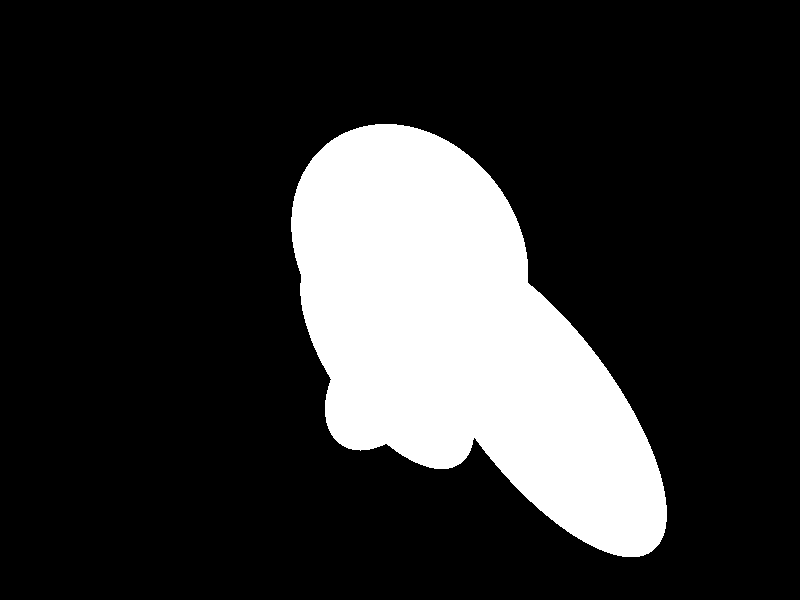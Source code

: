   #include "colors.inc"
  
  background{Black}
  
  camera {
	angle 60
    location <0,10,-100>
    look_at <0,5,0>
  }
  
  light_source { <0, -20, -60> color White}
   

#declare NewStimBlob3 = blob{
	threshold 0.05
	
	sphere{
	<0,3,0>, 5, 1
	scale<7,4,0>
	rotate<-15,0,0>
	}
	sphere{
	<0,-2,0>, 3, 1
	scale<4,4,2>
	rotate<35,0,0>
	translate<0,0,1.5>
	}
	sphere{
	<6,-1,0>, 2, 1
	scale<3,15,6>
	rotate<-40,0,10>
	translate<0,0,0.8>
	}
	sphere{
	<-6,-1,0>, 2, 1
	scale<3,15,6>
	rotate<-40,0,-10>
	translate<0,0,0.8>
	}
	}

object{ NewStimBlob3
	pigment {White}
	rotate<0,60,0>
	finish{
		phong 0.0
		diffuse 0.9
		ambient 0.1
		}
	} 
	